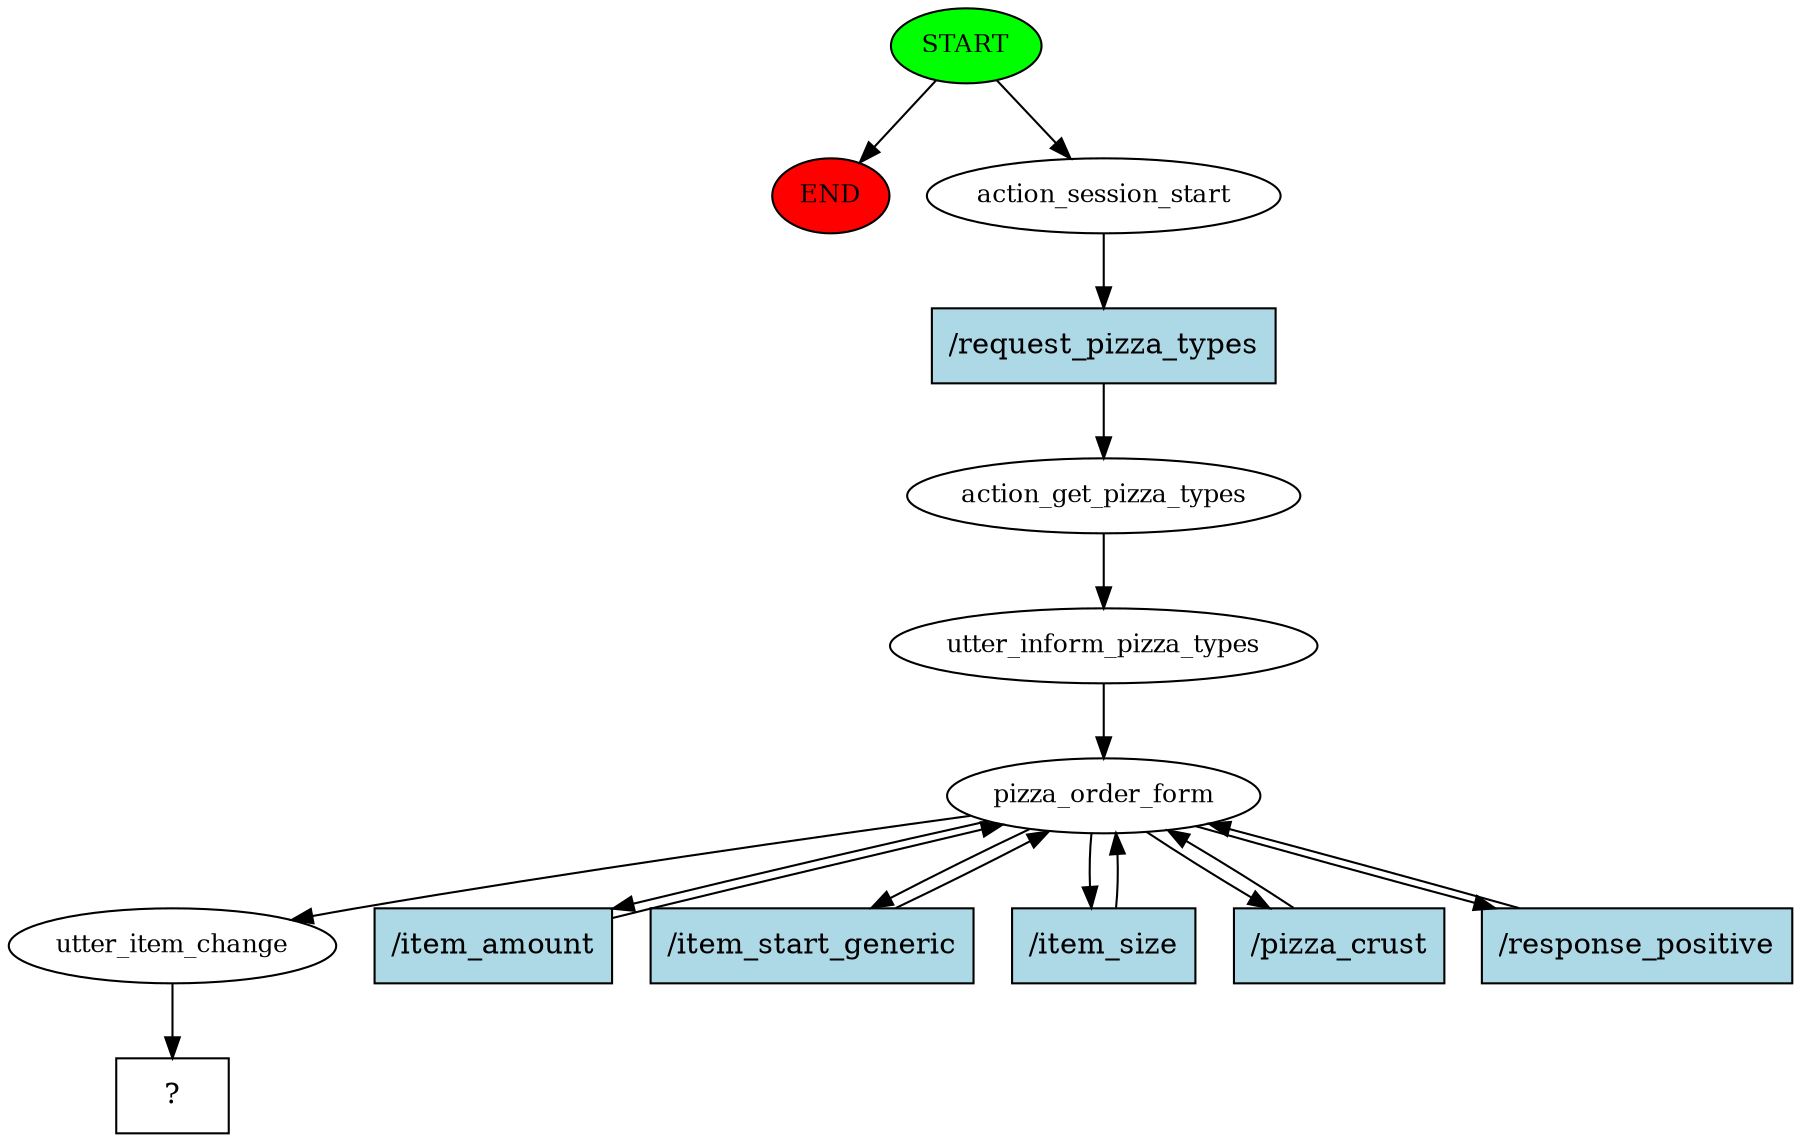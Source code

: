 digraph  {
0 [class="start active", fillcolor=green, fontsize=12, label=START, style=filled];
"-1" [class=end, fillcolor=red, fontsize=12, label=END, style=filled];
1 [class=active, fontsize=12, label=action_session_start];
2 [class=active, fontsize=12, label=action_get_pizza_types];
3 [class=active, fontsize=12, label=utter_inform_pizza_types];
4 [class=active, fontsize=12, label=pizza_order_form];
10 [class=active, fontsize=12, label=utter_item_change];
11 [class="intent dashed active", label="  ?  ", shape=rect];
12 [class="intent active", fillcolor=lightblue, label="/request_pizza_types", shape=rect, style=filled];
13 [class="intent active", fillcolor=lightblue, label="/item_amount", shape=rect, style=filled];
14 [class="intent active", fillcolor=lightblue, label="/item_start_generic", shape=rect, style=filled];
15 [class="intent active", fillcolor=lightblue, label="/item_size", shape=rect, style=filled];
16 [class="intent active", fillcolor=lightblue, label="/pizza_crust", shape=rect, style=filled];
17 [class="intent active", fillcolor=lightblue, label="/response_positive", shape=rect, style=filled];
0 -> "-1"  [class="", key=NONE, label=""];
0 -> 1  [class=active, key=NONE, label=""];
1 -> 12  [class=active, key=0];
2 -> 3  [class=active, key=NONE, label=""];
3 -> 4  [class=active, key=NONE, label=""];
4 -> 10  [class=active, key=NONE, label=""];
4 -> 13  [class=active, key=0];
4 -> 14  [class=active, key=0];
4 -> 15  [class=active, key=0];
4 -> 16  [class=active, key=0];
4 -> 17  [class=active, key=0];
10 -> 11  [class=active, key=NONE, label=""];
12 -> 2  [class=active, key=0];
13 -> 4  [class=active, key=0];
14 -> 4  [class=active, key=0];
15 -> 4  [class=active, key=0];
16 -> 4  [class=active, key=0];
17 -> 4  [class=active, key=0];
}
